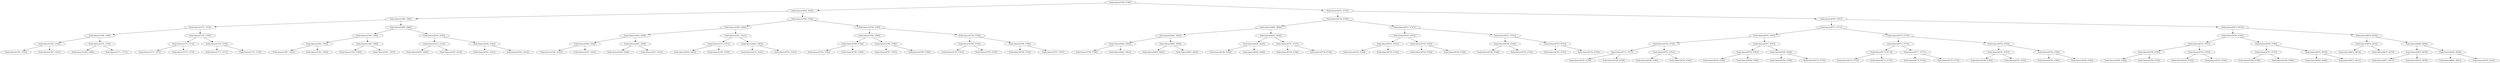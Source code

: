 digraph G{
603433722 [label="Node{data=[5798, 5798]}"]
603433722 -> 1979031313
1979031313 [label="Node{data=[2544, 2544]}"]
1979031313 -> 85874490
85874490 [label="Node{data=[1580, 1580]}"]
85874490 -> 1947000059
1947000059 [label="Node{data=[1572, 1572]}"]
1947000059 -> 1781668090
1781668090 [label="Node{data=[1568, 1568]}"]
1781668090 -> 870715322
870715322 [label="Node{data=[1520, 1520]}"]
870715322 -> 1144404347
1144404347 [label="Node{data=[1435, 1435]}"]
870715322 -> 1448070658
1448070658 [label="Node{data=[1567, 1567]}"]
1781668090 -> 742455801
742455801 [label="Node{data=[1570, 1570]}"]
742455801 -> 794339348
794339348 [label="Node{data=[1569, 1569]}"]
742455801 -> 1523626341
1523626341 [label="Node{data=[1571, 1571]}"]
1947000059 -> 1925667811
1925667811 [label="Node{data=[1576, 1576]}"]
1925667811 -> 1508109171
1508109171 [label="Node{data=[1574, 1574]}"]
1508109171 -> 856809555
856809555 [label="Node{data=[1573, 1573]}"]
1508109171 -> 1821713613
1821713613 [label="Node{data=[1575, 1575]}"]
1925667811 -> 616915711
616915711 [label="Node{data=[1578, 1578]}"]
616915711 -> 1656470887
1656470887 [label="Node{data=[1577, 1577]}"]
616915711 -> 1578424859
1578424859 [label="Node{data=[1579, 1579]}"]
85874490 -> 467811928
467811928 [label="Node{data=[2088, 2088]}"]
467811928 -> 348087617
348087617 [label="Node{data=[1584, 1584]}"]
348087617 -> 726708788
726708788 [label="Node{data=[1582, 1582]}"]
726708788 -> 1408000327
1408000327 [label="Node{data=[1581, 1581]}"]
726708788 -> 1500943772
1500943772 [label="Node{data=[1583, 1583]}"]
348087617 -> 906782366
906782366 [label="Node{data=[1586, 1586]}"]
906782366 -> 417571705
417571705 [label="Node{data=[1585, 1585]}"]
906782366 -> 682954619
682954619 [label="Node{data=[1587, 1587]}"]
467811928 -> 1166189956
1166189956 [label="Node{data=[2540, 2540]}"]
1166189956 -> 275714876
275714876 [label="Node{data=[2123, 2123]}"]
275714876 -> 353534499
353534499 [label="Node{data=[2093, 2093]}"]
275714876 -> 358385965
358385965 [label="Node{data=[2476, 2476]}"]
1166189956 -> 1159897223
1159897223 [label="Node{data=[2542, 2542]}"]
1159897223 -> 767344108
767344108 [label="Node{data=[2541, 2541]}"]
1159897223 -> 750662114
750662114 [label="Node{data=[2543, 2543]}"]
1979031313 -> 1566232761
1566232761 [label="Node{data=[5782, 5782]}"]
1566232761 -> 229401869
229401869 [label="Node{data=[2584, 2584]}"]
229401869 -> 1169685129
1169685129 [label="Node{data=[2548, 2548]}"]
1169685129 -> 417067772
417067772 [label="Node{data=[2546, 2546]}"]
417067772 -> 328148550
328148550 [label="Node{data=[2545, 2545]}"]
417067772 -> 2112204087
2112204087 [label="Node{data=[2547, 2547]}"]
1169685129 -> 133981104
133981104 [label="Node{data=[2550, 2550]}"]
133981104 -> 1089940897
1089940897 [label="Node{data=[2549, 2549]}"]
133981104 -> 706780911
706780911 [label="Node{data=[2551, 2551]}"]
229401869 -> 2054951561
2054951561 [label="Node{data=[3231, 3231]}"]
2054951561 -> 519643029
519643029 [label="Node{data=[2751, 2751]}"]
519643029 -> 1729799118
1729799118 [label="Node{data=[2604, 2604]}"]
519643029 -> 1231265316
1231265316 [label="Node{data=[2765, 2765]}"]
2054951561 -> 1393636827
1393636827 [label="Node{data=[4825, 4825]}"]
1393636827 -> 96636315
96636315 [label="Node{data=[3233, 3233]}"]
1393636827 -> 930368062
930368062 [label="Node{data=[5781, 5781]}"]
1566232761 -> 1647534154
1647534154 [label="Node{data=[5790, 5790]}"]
1647534154 -> 945172026
945172026 [label="Node{data=[5786, 5786]}"]
945172026 -> 694801150
694801150 [label="Node{data=[5784, 5784]}"]
694801150 -> 1020876887
1020876887 [label="Node{data=[5783, 5783]}"]
694801150 -> 1167154870
1167154870 [label="Node{data=[5785, 5785]}"]
945172026 -> 1279233984
1279233984 [label="Node{data=[5788, 5788]}"]
1279233984 -> 723929755
723929755 [label="Node{data=[5787, 5787]}"]
1279233984 -> 1573631048
1573631048 [label="Node{data=[5789, 5789]}"]
1647534154 -> 308290985
308290985 [label="Node{data=[5794, 5794]}"]
308290985 -> 571599274
571599274 [label="Node{data=[5792, 5792]}"]
571599274 -> 997854689
997854689 [label="Node{data=[5791, 5791]}"]
571599274 -> 999528242
999528242 [label="Node{data=[5793, 5793]}"]
308290985 -> 684564612
684564612 [label="Node{data=[5796, 5796]}"]
684564612 -> 87838862
87838862 [label="Node{data=[5795, 5795]}"]
684564612 -> 1858224333
1858224333 [label="Node{data=[5797, 5797]}"]
603433722 -> 1238331424
1238331424 [label="Node{data=[6755, 6755]}"]
1238331424 -> 214114333
214114333 [label="Node{data=[6739, 6739]}"]
214114333 -> 1805433131
1805433131 [label="Node{data=[5806, 5806]}"]
1805433131 -> 396642493
396642493 [label="Node{data=[5802, 5802]}"]
396642493 -> 626553881
626553881 [label="Node{data=[5800, 5800]}"]
626553881 -> 814639975
814639975 [label="Node{data=[5799, 5799]}"]
626553881 -> 1054198204
1054198204 [label="Node{data=[5801, 5801]}"]
396642493 -> 184655739
184655739 [label="Node{data=[5804, 5804]}"]
184655739 -> 1839188670
1839188670 [label="Node{data=[5803, 5803]}"]
184655739 -> 780751161
780751161 [label="Node{data=[5805, 5805]}"]
1805433131 -> 1040311677
1040311677 [label="Node{data=[6428, 6428]}"]
1040311677 -> 964452225
964452225 [label="Node{data=[6226, 6226]}"]
964452225 -> 715503658
715503658 [label="Node{data=[6180, 6180]}"]
964452225 -> 1321284830
1321284830 [label="Node{data=[6406, 6406]}"]
1040311677 -> 2144995958
2144995958 [label="Node{data=[6737, 6737]}"]
2144995958 -> 604095067
604095067 [label="Node{data=[6736, 6736]}"]
2144995958 -> 602036761
602036761 [label="Node{data=[6738, 6738]}"]
214114333 -> 1682111871
1682111871 [label="Node{data=[6747, 6747]}"]
1682111871 -> 1273287227
1273287227 [label="Node{data=[6743, 6743]}"]
1273287227 -> 1633534470
1633534470 [label="Node{data=[6741, 6741]}"]
1633534470 -> 1348365990
1348365990 [label="Node{data=[6740, 6740]}"]
1633534470 -> 587516119
587516119 [label="Node{data=[6742, 6742]}"]
1273287227 -> 1318888326
1318888326 [label="Node{data=[6745, 6745]}"]
1318888326 -> 1096684961
1096684961 [label="Node{data=[6744, 6744]}"]
1318888326 -> 1658222706
1658222706 [label="Node{data=[6746, 6746]}"]
1682111871 -> 1729185423
1729185423 [label="Node{data=[6751, 6751]}"]
1729185423 -> 1278888312
1278888312 [label="Node{data=[6749, 6749]}"]
1278888312 -> 2113449539
2113449539 [label="Node{data=[6748, 6748]}"]
1278888312 -> 742153318
742153318 [label="Node{data=[6750, 6750]}"]
1729185423 -> 1098142288
1098142288 [label="Node{data=[6753, 6753]}"]
1098142288 -> 1604039311
1604039311 [label="Node{data=[6752, 6752]}"]
1098142288 -> 1739163017
1739163017 [label="Node{data=[6754, 6754]}"]
1238331424 -> 691546742
691546742 [label="Node{data=[6787, 6787]}"]
691546742 -> 1253903315
1253903315 [label="Node{data=[6771, 6771]}"]
1253903315 -> 1211160513
1211160513 [label="Node{data=[6763, 6763]}"]
1211160513 -> 1662948995
1662948995 [label="Node{data=[6759, 6759]}"]
1662948995 -> 186481420
186481420 [label="Node{data=[6757, 6757]}"]
186481420 -> 702290479
702290479 [label="Node{data=[6756, 6756]}"]
186481420 -> 1738300938
1738300938 [label="Node{data=[6758, 6758]}"]
1662948995 -> 1881241332
1881241332 [label="Node{data=[6761, 6761]}"]
1881241332 -> 277128935
277128935 [label="Node{data=[6760, 6760]}"]
1881241332 -> 1505807290
1505807290 [label="Node{data=[6762, 6762]}"]
1211160513 -> 1546232454
1546232454 [label="Node{data=[6767, 6767]}"]
1546232454 -> 667220257
667220257 [label="Node{data=[6765, 6765]}"]
667220257 -> 306364576
306364576 [label="Node{data=[6764, 6764]}"]
667220257 -> 1300255817
1300255817 [label="Node{data=[6766, 6766]}"]
1546232454 -> 1546445549
1546445549 [label="Node{data=[6769, 6769]}"]
1546445549 -> 1554060728
1554060728 [label="Node{data=[6768, 6768]}"]
1546445549 -> 1482852684
1482852684 [label="Node{data=[6770, 6770]}"]
1253903315 -> 395295765
395295765 [label="Node{data=[6779, 6779]}"]
395295765 -> 747577219
747577219 [label="Node{data=[6775, 6775]}"]
747577219 -> 2019021695
2019021695 [label="Node{data=[6773, 6773]}"]
2019021695 -> 875765200
875765200 [label="Node{data=[6772, 6772]}"]
2019021695 -> 1589010519
1589010519 [label="Node{data=[6774, 6774]}"]
747577219 -> 168890117
168890117 [label="Node{data=[6777, 6777]}"]
168890117 -> 1276897555
1276897555 [label="Node{data=[6776, 6776]}"]
168890117 -> 1617604829
1617604829 [label="Node{data=[6778, 6778]}"]
395295765 -> 229888095
229888095 [label="Node{data=[6783, 6783]}"]
229888095 -> 257466315
257466315 [label="Node{data=[6781, 6781]}"]
257466315 -> 471379010
471379010 [label="Node{data=[6780, 6780]}"]
257466315 -> 700517188
700517188 [label="Node{data=[6782, 6782]}"]
229888095 -> 979568395
979568395 [label="Node{data=[6785, 6785]}"]
979568395 -> 1905156427
1905156427 [label="Node{data=[6784, 6784]}"]
979568395 -> 682469764
682469764 [label="Node{data=[6786, 6786]}"]
691546742 -> 160898302
160898302 [label="Node{data=[8672, 8672]}"]
160898302 -> 737020312
737020312 [label="Node{data=[6795, 6795]}"]
737020312 -> 694722967
694722967 [label="Node{data=[6791, 6791]}"]
694722967 -> 1825365175
1825365175 [label="Node{data=[6789, 6789]}"]
1825365175 -> 1569545532
1569545532 [label="Node{data=[6788, 6788]}"]
1825365175 -> 116665820
116665820 [label="Node{data=[6790, 6790]}"]
694722967 -> 1786531980
1786531980 [label="Node{data=[6793, 6793]}"]
1786531980 -> 1625227280
1625227280 [label="Node{data=[6792, 6792]}"]
1786531980 -> 1460458890
1460458890 [label="Node{data=[6794, 6794]}"]
737020312 -> 1882298490
1882298490 [label="Node{data=[6799, 6799]}"]
1882298490 -> 2025938624
2025938624 [label="Node{data=[6797, 6797]}"]
2025938624 -> 1619398216
1619398216 [label="Node{data=[6796, 6796]}"]
2025938624 -> 1368864599
1368864599 [label="Node{data=[6798, 6798]}"]
1882298490 -> 765036375
765036375 [label="Node{data=[8670, 8670]}"]
765036375 -> 1608317818
1608317818 [label="Node{data=[8508, 8508]}"]
765036375 -> 267934343
267934343 [label="Node{data=[8671, 8671]}"]
160898302 -> 1732114848
1732114848 [label="Node{data=[8676, 8676]}"]
1732114848 -> 117405999
117405999 [label="Node{data=[8674, 8674]}"]
117405999 -> 1052788129
1052788129 [label="Node{data=[8673, 8673]}"]
117405999 -> 1931549852
1931549852 [label="Node{data=[8675, 8675]}"]
1732114848 -> 2077825953
2077825953 [label="Node{data=[8680, 8680]}"]
2077825953 -> 110240756
110240756 [label="Node{data=[8678, 8678]}"]
110240756 -> 985891786
985891786 [label="Node{data=[8677, 8677]}"]
110240756 -> 1098755570
1098755570 [label="Node{data=[8679, 8679]}"]
2077825953 -> 1925882479
1925882479 [label="Node{data=[9039, 9039]}"]
1925882479 -> 1708171841
1708171841 [label="Node{data=[8681, 8681]}"]
1925882479 -> 1135325410
1135325410 [label="Node{data=[9162, 9162]}"]
}